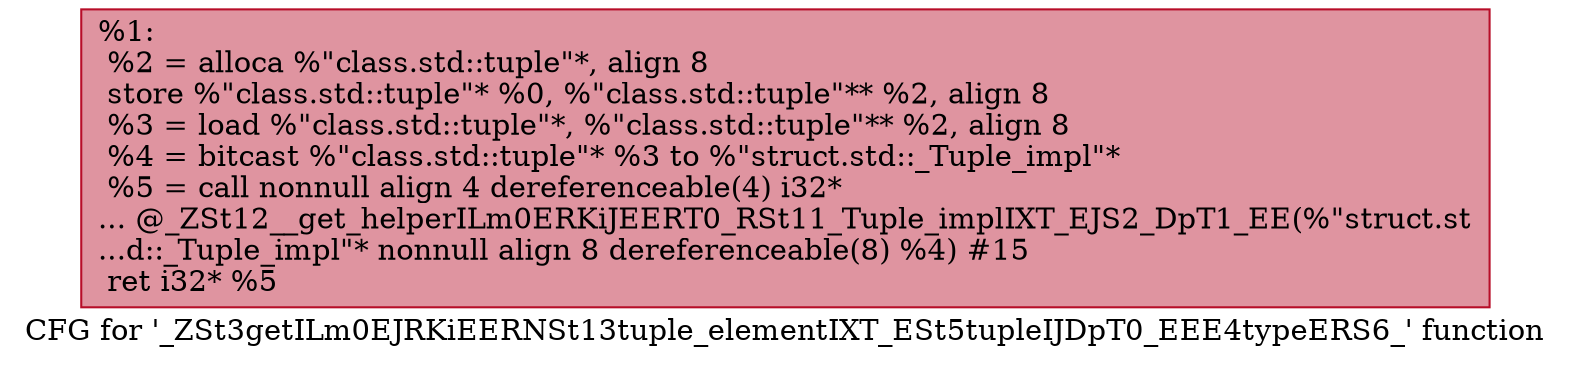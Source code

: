 digraph "CFG for '_ZSt3getILm0EJRKiEERNSt13tuple_elementIXT_ESt5tupleIJDpT0_EEE4typeERS6_' function" {
	label="CFG for '_ZSt3getILm0EJRKiEERNSt13tuple_elementIXT_ESt5tupleIJDpT0_EEE4typeERS6_' function";

	Node0x561d2dfc4860 [shape=record,color="#b70d28ff", style=filled, fillcolor="#b70d2870",label="{%1:\l  %2 = alloca %\"class.std::tuple\"*, align 8\l  store %\"class.std::tuple\"* %0, %\"class.std::tuple\"** %2, align 8\l  %3 = load %\"class.std::tuple\"*, %\"class.std::tuple\"** %2, align 8\l  %4 = bitcast %\"class.std::tuple\"* %3 to %\"struct.std::_Tuple_impl\"*\l  %5 = call nonnull align 4 dereferenceable(4) i32*\l... @_ZSt12__get_helperILm0ERKiJEERT0_RSt11_Tuple_implIXT_EJS2_DpT1_EE(%\"struct.st\l...d::_Tuple_impl\"* nonnull align 8 dereferenceable(8) %4) #15\l  ret i32* %5\l}"];
}
